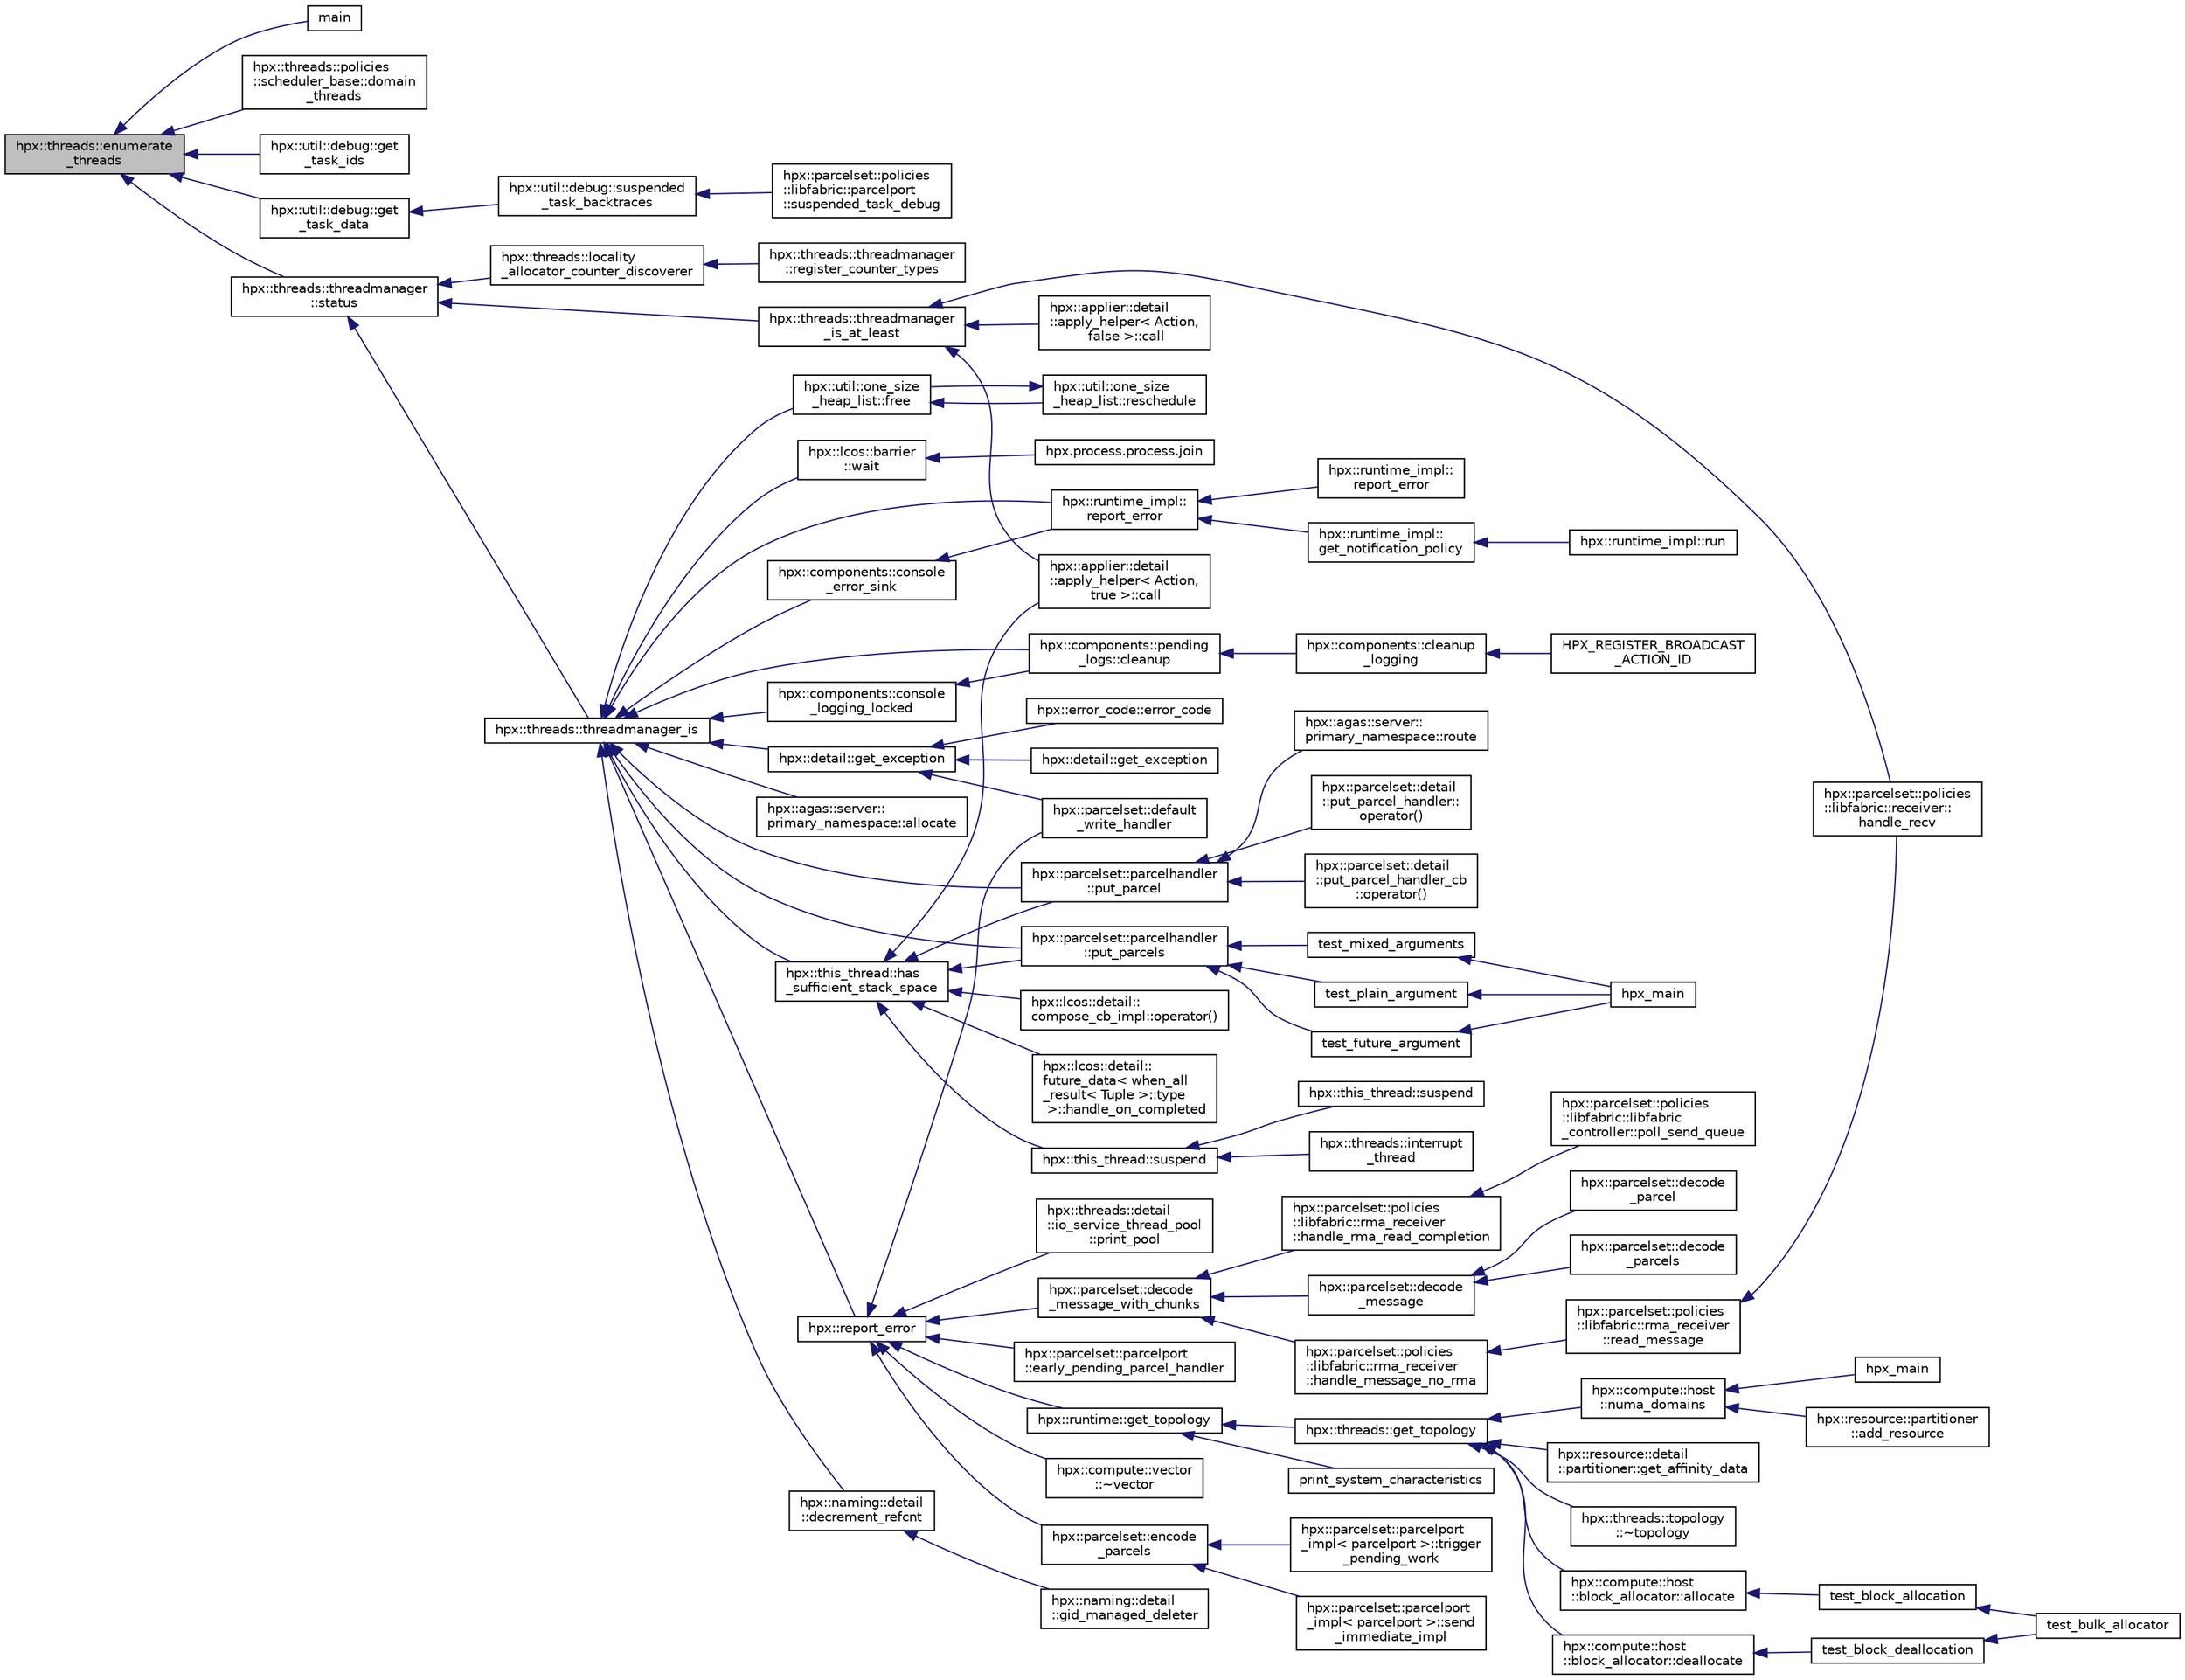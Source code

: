 digraph "hpx::threads::enumerate_threads"
{
  edge [fontname="Helvetica",fontsize="10",labelfontname="Helvetica",labelfontsize="10"];
  node [fontname="Helvetica",fontsize="10",shape=record];
  rankdir="LR";
  Node279 [label="hpx::threads::enumerate\l_threads",height=0.2,width=0.4,color="black", fillcolor="grey75", style="filled", fontcolor="black"];
  Node279 -> Node280 [dir="back",color="midnightblue",fontsize="10",style="solid",fontname="Helvetica"];
  Node280 [label="main",height=0.2,width=0.4,color="black", fillcolor="white", style="filled",URL="$d3/dd4/enumerate__threads_8cpp.html#ae66f6b31b5ad750f1fe042a706a4e3d4"];
  Node279 -> Node281 [dir="back",color="midnightblue",fontsize="10",style="solid",fontname="Helvetica"];
  Node281 [label="hpx::threads::policies\l::scheduler_base::domain\l_threads",height=0.2,width=0.4,color="black", fillcolor="white", style="filled",URL="$dd/d7e/structhpx_1_1threads_1_1policies_1_1scheduler__base.html#a55fe864c7b0c34c284a1a929f42d6ed9"];
  Node279 -> Node282 [dir="back",color="midnightblue",fontsize="10",style="solid",fontname="Helvetica"];
  Node282 [label="hpx::util::debug::get\l_task_ids",height=0.2,width=0.4,color="black", fillcolor="white", style="filled",URL="$d8/d1b/namespacehpx_1_1util_1_1debug.html#ae64d72cf9d8d55c1673d24985aeadfb1"];
  Node279 -> Node283 [dir="back",color="midnightblue",fontsize="10",style="solid",fontname="Helvetica"];
  Node283 [label="hpx::util::debug::get\l_task_data",height=0.2,width=0.4,color="black", fillcolor="white", style="filled",URL="$d8/d1b/namespacehpx_1_1util_1_1debug.html#a14bb5a266d9d0560e4f03eb5c409cae4"];
  Node283 -> Node284 [dir="back",color="midnightblue",fontsize="10",style="solid",fontname="Helvetica"];
  Node284 [label="hpx::util::debug::suspended\l_task_backtraces",height=0.2,width=0.4,color="black", fillcolor="white", style="filled",URL="$d8/d1b/namespacehpx_1_1util_1_1debug.html#ac039dac628105a97960f41d4eca8dbbd"];
  Node284 -> Node285 [dir="back",color="midnightblue",fontsize="10",style="solid",fontname="Helvetica"];
  Node285 [label="hpx::parcelset::policies\l::libfabric::parcelport\l::suspended_task_debug",height=0.2,width=0.4,color="black", fillcolor="white", style="filled",URL="$dc/d91/structhpx_1_1parcelset_1_1policies_1_1libfabric_1_1parcelport.html#ae113be4e22761d2ad825c8605f1fcd81",tooltip="for debugging "];
  Node279 -> Node286 [dir="back",color="midnightblue",fontsize="10",style="solid",fontname="Helvetica"];
  Node286 [label="hpx::threads::threadmanager\l::status",height=0.2,width=0.4,color="black", fillcolor="white", style="filled",URL="$d5/daa/classhpx_1_1threads_1_1threadmanager.html#ad356526186c9d3ebfd1677bea135141c",tooltip="Return whether the thread manager is still running This returns the \"minimal state\", i.e. the state of the least advanced thread pool. "];
  Node286 -> Node287 [dir="back",color="midnightblue",fontsize="10",style="solid",fontname="Helvetica"];
  Node287 [label="hpx::threads::threadmanager_is",height=0.2,width=0.4,color="black", fillcolor="white", style="filled",URL="$d7/d28/namespacehpx_1_1threads.html#a79ebd37a6bd090d20a14cc85df4b6f73"];
  Node287 -> Node288 [dir="back",color="midnightblue",fontsize="10",style="solid",fontname="Helvetica"];
  Node288 [label="hpx::lcos::barrier\l::wait",height=0.2,width=0.4,color="black", fillcolor="white", style="filled",URL="$d9/dab/classhpx_1_1lcos_1_1barrier.html#a1fcac5ce49dd1b9800affc8c8b84e4c9"];
  Node288 -> Node289 [dir="back",color="midnightblue",fontsize="10",style="solid",fontname="Helvetica"];
  Node289 [label="hpx.process.process.join",height=0.2,width=0.4,color="black", fillcolor="white", style="filled",URL="$d3/d41/classhpx_1_1process_1_1process.html#acc7ec4687f3bf5ae121ef7b494d991d8"];
  Node287 -> Node290 [dir="back",color="midnightblue",fontsize="10",style="solid",fontname="Helvetica"];
  Node290 [label="hpx::components::console\l_error_sink",height=0.2,width=0.4,color="black", fillcolor="white", style="filled",URL="$d5/d76/namespacehpx_1_1components.html#a8e8b3cd26fda321c86bca13be5b40383"];
  Node290 -> Node291 [dir="back",color="midnightblue",fontsize="10",style="solid",fontname="Helvetica"];
  Node291 [label="hpx::runtime_impl::\lreport_error",height=0.2,width=0.4,color="black", fillcolor="white", style="filled",URL="$dc/d80/classhpx_1_1runtime__impl.html#aabdaeb29966bd884e97f5fbca0ecae3d",tooltip="Report a non-recoverable error to the runtime system. "];
  Node291 -> Node292 [dir="back",color="midnightblue",fontsize="10",style="solid",fontname="Helvetica"];
  Node292 [label="hpx::runtime_impl::\lreport_error",height=0.2,width=0.4,color="black", fillcolor="white", style="filled",URL="$dc/d80/classhpx_1_1runtime__impl.html#a5183bfa1e494d6a1455d6c10300d202d",tooltip="Report a non-recoverable error to the runtime system. "];
  Node291 -> Node293 [dir="back",color="midnightblue",fontsize="10",style="solid",fontname="Helvetica"];
  Node293 [label="hpx::runtime_impl::\lget_notification_policy",height=0.2,width=0.4,color="black", fillcolor="white", style="filled",URL="$dc/d80/classhpx_1_1runtime__impl.html#aa9de8265198ceaf0e1e3f2ac1d78462e"];
  Node293 -> Node294 [dir="back",color="midnightblue",fontsize="10",style="solid",fontname="Helvetica"];
  Node294 [label="hpx::runtime_impl::run",height=0.2,width=0.4,color="black", fillcolor="white", style="filled",URL="$dc/d80/classhpx_1_1runtime__impl.html#af8458421582bcb47802b012932a68757",tooltip="Run the HPX runtime system, initially use the given number of (OS) threads in the thread-manager and ..."];
  Node287 -> Node295 [dir="back",color="midnightblue",fontsize="10",style="solid",fontname="Helvetica"];
  Node295 [label="hpx::components::console\l_logging_locked",height=0.2,width=0.4,color="black", fillcolor="white", style="filled",URL="$d5/d76/namespacehpx_1_1components.html#a4f4b3249253330bf1ac8f60917d1686f"];
  Node295 -> Node296 [dir="back",color="midnightblue",fontsize="10",style="solid",fontname="Helvetica"];
  Node296 [label="hpx::components::pending\l_logs::cleanup",height=0.2,width=0.4,color="black", fillcolor="white", style="filled",URL="$d2/d34/structhpx_1_1components_1_1pending__logs.html#aa4aa5238eb3f0ed85351897da5d42453"];
  Node296 -> Node297 [dir="back",color="midnightblue",fontsize="10",style="solid",fontname="Helvetica"];
  Node297 [label="hpx::components::cleanup\l_logging",height=0.2,width=0.4,color="black", fillcolor="white", style="filled",URL="$d5/d76/namespacehpx_1_1components.html#ac5d6aa2c2676512c45973181465756e4"];
  Node297 -> Node298 [dir="back",color="midnightblue",fontsize="10",style="solid",fontname="Helvetica"];
  Node298 [label="HPX_REGISTER_BROADCAST\l_ACTION_ID",height=0.2,width=0.4,color="black", fillcolor="white", style="filled",URL="$de/d5c/runtime__support__server_8cpp.html#a2c7fd60adfab122ae67b173ad73fc706"];
  Node287 -> Node296 [dir="back",color="midnightblue",fontsize="10",style="solid",fontname="Helvetica"];
  Node287 -> Node299 [dir="back",color="midnightblue",fontsize="10",style="solid",fontname="Helvetica"];
  Node299 [label="hpx::detail::get_exception",height=0.2,width=0.4,color="black", fillcolor="white", style="filled",URL="$d5/dbe/namespacehpx_1_1detail.html#a9bc870a59e82a707b66f801d11a31524"];
  Node299 -> Node300 [dir="back",color="midnightblue",fontsize="10",style="solid",fontname="Helvetica"];
  Node300 [label="hpx::error_code::error_code",height=0.2,width=0.4,color="black", fillcolor="white", style="filled",URL="$d0/ddf/classhpx_1_1error__code.html#a6c75f772a727844e82acc4bda0478be1"];
  Node299 -> Node301 [dir="back",color="midnightblue",fontsize="10",style="solid",fontname="Helvetica"];
  Node301 [label="hpx::parcelset::default\l_write_handler",height=0.2,width=0.4,color="black", fillcolor="white", style="filled",URL="$d4/d41/namespacehpx_1_1parcelset.html#afbd7ba917a0c0adcad43f9b8b0ef1dc2"];
  Node299 -> Node302 [dir="back",color="midnightblue",fontsize="10",style="solid",fontname="Helvetica"];
  Node302 [label="hpx::detail::get_exception",height=0.2,width=0.4,color="black", fillcolor="white", style="filled",URL="$d5/dbe/namespacehpx_1_1detail.html#ae1fcb86925dcb6c7699a858634407236"];
  Node287 -> Node303 [dir="back",color="midnightblue",fontsize="10",style="solid",fontname="Helvetica"];
  Node303 [label="hpx::naming::detail\l::decrement_refcnt",height=0.2,width=0.4,color="black", fillcolor="white", style="filled",URL="$d5/d18/namespacehpx_1_1naming_1_1detail.html#a63ddb380473bdb8a186686ffe718b6e2"];
  Node303 -> Node304 [dir="back",color="midnightblue",fontsize="10",style="solid",fontname="Helvetica"];
  Node304 [label="hpx::naming::detail\l::gid_managed_deleter",height=0.2,width=0.4,color="black", fillcolor="white", style="filled",URL="$d5/d18/namespacehpx_1_1naming_1_1detail.html#a4a5ba88a0340322e30f2d7b160a4568f"];
  Node287 -> Node305 [dir="back",color="midnightblue",fontsize="10",style="solid",fontname="Helvetica"];
  Node305 [label="hpx::util::one_size\l_heap_list::free",height=0.2,width=0.4,color="black", fillcolor="white", style="filled",URL="$dd/d40/classhpx_1_1util_1_1one__size__heap__list.html#a7b3caa304f907038a3d51ee27d674e8d"];
  Node305 -> Node306 [dir="back",color="midnightblue",fontsize="10",style="solid",fontname="Helvetica"];
  Node306 [label="hpx::util::one_size\l_heap_list::reschedule",height=0.2,width=0.4,color="black", fillcolor="white", style="filled",URL="$dd/d40/classhpx_1_1util_1_1one__size__heap__list.html#adb4c24b314dfba950b55a641bbbbd7b4"];
  Node306 -> Node305 [dir="back",color="midnightblue",fontsize="10",style="solid",fontname="Helvetica"];
  Node287 -> Node307 [dir="back",color="midnightblue",fontsize="10",style="solid",fontname="Helvetica"];
  Node307 [label="hpx::parcelset::parcelhandler\l::put_parcel",height=0.2,width=0.4,color="black", fillcolor="white", style="filled",URL="$d4/d2f/classhpx_1_1parcelset_1_1parcelhandler.html#ac47bfb07dba5c3273d36fabe0868d43b"];
  Node307 -> Node308 [dir="back",color="midnightblue",fontsize="10",style="solid",fontname="Helvetica"];
  Node308 [label="hpx::parcelset::detail\l::put_parcel_handler::\loperator()",height=0.2,width=0.4,color="black", fillcolor="white", style="filled",URL="$d6/d81/structhpx_1_1parcelset_1_1detail_1_1put__parcel__handler.html#a108c3182042dc70fac236ffefd75df24"];
  Node307 -> Node309 [dir="back",color="midnightblue",fontsize="10",style="solid",fontname="Helvetica"];
  Node309 [label="hpx::parcelset::detail\l::put_parcel_handler_cb\l::operator()",height=0.2,width=0.4,color="black", fillcolor="white", style="filled",URL="$d1/df2/structhpx_1_1parcelset_1_1detail_1_1put__parcel__handler__cb.html#a2748057527af1b9f5f5984703b59d8f8"];
  Node307 -> Node310 [dir="back",color="midnightblue",fontsize="10",style="solid",fontname="Helvetica"];
  Node310 [label="hpx::agas::server::\lprimary_namespace::route",height=0.2,width=0.4,color="black", fillcolor="white", style="filled",URL="$d7/d3a/structhpx_1_1agas_1_1server_1_1primary__namespace.html#a9037a1baa55fb13097a541bc365f2d0b"];
  Node287 -> Node311 [dir="back",color="midnightblue",fontsize="10",style="solid",fontname="Helvetica"];
  Node311 [label="hpx::parcelset::parcelhandler\l::put_parcels",height=0.2,width=0.4,color="black", fillcolor="white", style="filled",URL="$d4/d2f/classhpx_1_1parcelset_1_1parcelhandler.html#a32ef958ef057a82fe01c70df5da51c6a"];
  Node311 -> Node312 [dir="back",color="midnightblue",fontsize="10",style="solid",fontname="Helvetica"];
  Node312 [label="test_plain_argument",height=0.2,width=0.4,color="black", fillcolor="white", style="filled",URL="$df/d23/put__parcels_8cpp.html#a60e7e37daaa74f7106c7cf614d219a87"];
  Node312 -> Node313 [dir="back",color="midnightblue",fontsize="10",style="solid",fontname="Helvetica"];
  Node313 [label="hpx_main",height=0.2,width=0.4,color="black", fillcolor="white", style="filled",URL="$df/d23/put__parcels_8cpp.html#a4ca51ec94fa82421fc621b58eef7b01c"];
  Node311 -> Node314 [dir="back",color="midnightblue",fontsize="10",style="solid",fontname="Helvetica"];
  Node314 [label="test_future_argument",height=0.2,width=0.4,color="black", fillcolor="white", style="filled",URL="$df/d23/put__parcels_8cpp.html#aaffb237829db631d8aaaf45d07e1ad9b"];
  Node314 -> Node313 [dir="back",color="midnightblue",fontsize="10",style="solid",fontname="Helvetica"];
  Node311 -> Node315 [dir="back",color="midnightblue",fontsize="10",style="solid",fontname="Helvetica"];
  Node315 [label="test_mixed_arguments",height=0.2,width=0.4,color="black", fillcolor="white", style="filled",URL="$df/d23/put__parcels_8cpp.html#a24eb81d6a10219027bfd00fa26f0d382"];
  Node315 -> Node313 [dir="back",color="midnightblue",fontsize="10",style="solid",fontname="Helvetica"];
  Node287 -> Node316 [dir="back",color="midnightblue",fontsize="10",style="solid",fontname="Helvetica"];
  Node316 [label="hpx::agas::server::\lprimary_namespace::allocate",height=0.2,width=0.4,color="black", fillcolor="white", style="filled",URL="$d7/d3a/structhpx_1_1agas_1_1server_1_1primary__namespace.html#a87560fb730ac846b91fc7287dc4e247b"];
  Node287 -> Node317 [dir="back",color="midnightblue",fontsize="10",style="solid",fontname="Helvetica"];
  Node317 [label="hpx::report_error",height=0.2,width=0.4,color="black", fillcolor="white", style="filled",URL="$d8/d83/namespacehpx.html#ad3a47f9cb15f1800be181e4f249a0ede",tooltip="The function report_error reports the given exception to the console. "];
  Node317 -> Node318 [dir="back",color="midnightblue",fontsize="10",style="solid",fontname="Helvetica"];
  Node318 [label="hpx::parcelset::decode\l_message_with_chunks",height=0.2,width=0.4,color="black", fillcolor="white", style="filled",URL="$d4/d41/namespacehpx_1_1parcelset.html#abb7d99e0c8aaa983f0851d9c5d4e78bf"];
  Node318 -> Node319 [dir="back",color="midnightblue",fontsize="10",style="solid",fontname="Helvetica"];
  Node319 [label="hpx::parcelset::decode\l_message",height=0.2,width=0.4,color="black", fillcolor="white", style="filled",URL="$d4/d41/namespacehpx_1_1parcelset.html#ab5f27461c52dbbfeab29fe8a37986faa"];
  Node319 -> Node320 [dir="back",color="midnightblue",fontsize="10",style="solid",fontname="Helvetica"];
  Node320 [label="hpx::parcelset::decode\l_parcel",height=0.2,width=0.4,color="black", fillcolor="white", style="filled",URL="$d4/d41/namespacehpx_1_1parcelset.html#a0199ca3fa04e8fa08c9e6b9eec41ebb5"];
  Node319 -> Node321 [dir="back",color="midnightblue",fontsize="10",style="solid",fontname="Helvetica"];
  Node321 [label="hpx::parcelset::decode\l_parcels",height=0.2,width=0.4,color="black", fillcolor="white", style="filled",URL="$d4/d41/namespacehpx_1_1parcelset.html#aa7b4acdaa73e95824f4406d316551b51"];
  Node318 -> Node322 [dir="back",color="midnightblue",fontsize="10",style="solid",fontname="Helvetica"];
  Node322 [label="hpx::parcelset::policies\l::libfabric::rma_receiver\l::handle_message_no_rma",height=0.2,width=0.4,color="black", fillcolor="white", style="filled",URL="$d4/d56/structhpx_1_1parcelset_1_1policies_1_1libfabric_1_1rma__receiver.html#a9ee3082ad51ee63cf85049b8126580f0"];
  Node322 -> Node323 [dir="back",color="midnightblue",fontsize="10",style="solid",fontname="Helvetica"];
  Node323 [label="hpx::parcelset::policies\l::libfabric::rma_receiver\l::read_message",height=0.2,width=0.4,color="black", fillcolor="white", style="filled",URL="$d4/d56/structhpx_1_1parcelset_1_1policies_1_1libfabric_1_1rma__receiver.html#a687e3e9569a57b6bd48220ecd7ef2394"];
  Node323 -> Node324 [dir="back",color="midnightblue",fontsize="10",style="solid",fontname="Helvetica"];
  Node324 [label="hpx::parcelset::policies\l::libfabric::receiver::\lhandle_recv",height=0.2,width=0.4,color="black", fillcolor="white", style="filled",URL="$d9/df5/structhpx_1_1parcelset_1_1policies_1_1libfabric_1_1receiver.html#ae18eac5b1593bc79ba31cf828177d611"];
  Node318 -> Node325 [dir="back",color="midnightblue",fontsize="10",style="solid",fontname="Helvetica"];
  Node325 [label="hpx::parcelset::policies\l::libfabric::rma_receiver\l::handle_rma_read_completion",height=0.2,width=0.4,color="black", fillcolor="white", style="filled",URL="$d4/d56/structhpx_1_1parcelset_1_1policies_1_1libfabric_1_1rma__receiver.html#a77182bc65fb4dd0fc0737d87bec05a72"];
  Node325 -> Node326 [dir="back",color="midnightblue",fontsize="10",style="solid",fontname="Helvetica"];
  Node326 [label="hpx::parcelset::policies\l::libfabric::libfabric\l_controller::poll_send_queue",height=0.2,width=0.4,color="black", fillcolor="white", style="filled",URL="$db/d9f/classhpx_1_1parcelset_1_1policies_1_1libfabric_1_1libfabric__controller.html#afaa02e122be1ea6800a245af7b3a9cf8"];
  Node317 -> Node327 [dir="back",color="midnightblue",fontsize="10",style="solid",fontname="Helvetica"];
  Node327 [label="hpx::parcelset::encode\l_parcels",height=0.2,width=0.4,color="black", fillcolor="white", style="filled",URL="$d4/d41/namespacehpx_1_1parcelset.html#a85e1e1a4ee7e78d596f2cd32fa609cac"];
  Node327 -> Node328 [dir="back",color="midnightblue",fontsize="10",style="solid",fontname="Helvetica"];
  Node328 [label="hpx::parcelset::parcelport\l_impl\< parcelport \>::send\l_immediate_impl",height=0.2,width=0.4,color="black", fillcolor="white", style="filled",URL="$db/d0a/classhpx_1_1parcelset_1_1parcelport__impl.html#aa8e1c465a67665c83591d61d2d14a0b0"];
  Node327 -> Node329 [dir="back",color="midnightblue",fontsize="10",style="solid",fontname="Helvetica"];
  Node329 [label="hpx::parcelset::parcelport\l_impl\< parcelport \>::trigger\l_pending_work",height=0.2,width=0.4,color="black", fillcolor="white", style="filled",URL="$db/d0a/classhpx_1_1parcelset_1_1parcelport__impl.html#a590024331c0c701e3585be0cea1e6fd0"];
  Node317 -> Node330 [dir="back",color="midnightblue",fontsize="10",style="solid",fontname="Helvetica"];
  Node330 [label="hpx::threads::detail\l::io_service_thread_pool\l::print_pool",height=0.2,width=0.4,color="black", fillcolor="white", style="filled",URL="$d9/d4a/classhpx_1_1threads_1_1detail_1_1io__service__thread__pool.html#a78fe0f8daa3ec7c358600bfa3b7179ac"];
  Node317 -> Node301 [dir="back",color="midnightblue",fontsize="10",style="solid",fontname="Helvetica"];
  Node317 -> Node331 [dir="back",color="midnightblue",fontsize="10",style="solid",fontname="Helvetica"];
  Node331 [label="hpx::parcelset::parcelport\l::early_pending_parcel_handler",height=0.2,width=0.4,color="black", fillcolor="white", style="filled",URL="$d9/d67/classhpx_1_1parcelset_1_1parcelport.html#a4c3d31ba0e023b888975d93b409ab492"];
  Node317 -> Node332 [dir="back",color="midnightblue",fontsize="10",style="solid",fontname="Helvetica"];
  Node332 [label="hpx::runtime::get_topology",height=0.2,width=0.4,color="black", fillcolor="white", style="filled",URL="$d0/d7b/classhpx_1_1runtime.html#aa55a57060c6d0c1ea5ce4e6ef818526e"];
  Node332 -> Node333 [dir="back",color="midnightblue",fontsize="10",style="solid",fontname="Helvetica"];
  Node333 [label="print_system_characteristics",height=0.2,width=0.4,color="black", fillcolor="white", style="filled",URL="$d0/d07/system__characteristics_8hpp.html#ab89dcd3f8f12bd35634d3849f0e93d90"];
  Node332 -> Node334 [dir="back",color="midnightblue",fontsize="10",style="solid",fontname="Helvetica"];
  Node334 [label="hpx::threads::get_topology",height=0.2,width=0.4,color="black", fillcolor="white", style="filled",URL="$d7/d28/namespacehpx_1_1threads.html#a2d22148118979eb7cad63c6ae4cab1c7"];
  Node334 -> Node335 [dir="back",color="midnightblue",fontsize="10",style="solid",fontname="Helvetica"];
  Node335 [label="hpx::compute::host\l::block_allocator::allocate",height=0.2,width=0.4,color="black", fillcolor="white", style="filled",URL="$d2/de8/structhpx_1_1compute_1_1host_1_1block__allocator.html#a4e7e43af2aebdd6b603730bc1e5bdd7c"];
  Node335 -> Node336 [dir="back",color="midnightblue",fontsize="10",style="solid",fontname="Helvetica"];
  Node336 [label="test_block_allocation",height=0.2,width=0.4,color="black", fillcolor="white", style="filled",URL="$dc/d4a/block__allocator_8cpp.html#a7724967e3eafa4b9cfd8f80dad98af00"];
  Node336 -> Node337 [dir="back",color="midnightblue",fontsize="10",style="solid",fontname="Helvetica"];
  Node337 [label="test_bulk_allocator",height=0.2,width=0.4,color="black", fillcolor="white", style="filled",URL="$dc/d4a/block__allocator_8cpp.html#aad021fb470ac159eac4609ba96066d4d"];
  Node334 -> Node338 [dir="back",color="midnightblue",fontsize="10",style="solid",fontname="Helvetica"];
  Node338 [label="hpx::compute::host\l::block_allocator::deallocate",height=0.2,width=0.4,color="black", fillcolor="white", style="filled",URL="$d2/de8/structhpx_1_1compute_1_1host_1_1block__allocator.html#a58162ea233b9f35cbb076a0b449e2767"];
  Node338 -> Node339 [dir="back",color="midnightblue",fontsize="10",style="solid",fontname="Helvetica"];
  Node339 [label="test_block_deallocation",height=0.2,width=0.4,color="black", fillcolor="white", style="filled",URL="$dc/d4a/block__allocator_8cpp.html#aa27a8ee0dd50d1f98b2b0d39a3d93618"];
  Node339 -> Node337 [dir="back",color="midnightblue",fontsize="10",style="solid",fontname="Helvetica"];
  Node334 -> Node340 [dir="back",color="midnightblue",fontsize="10",style="solid",fontname="Helvetica"];
  Node340 [label="hpx::compute::host\l::numa_domains",height=0.2,width=0.4,color="black", fillcolor="white", style="filled",URL="$d4/da7/namespacehpx_1_1compute_1_1host.html#a148bd526927f3b5f85a108c890973588"];
  Node340 -> Node341 [dir="back",color="midnightblue",fontsize="10",style="solid",fontname="Helvetica"];
  Node341 [label="hpx::resource::partitioner\l::add_resource",height=0.2,width=0.4,color="black", fillcolor="white", style="filled",URL="$dc/d38/classhpx_1_1resource_1_1partitioner.html#ae994b2afde4fe9414c8e0b158615387b"];
  Node340 -> Node342 [dir="back",color="midnightblue",fontsize="10",style="solid",fontname="Helvetica"];
  Node342 [label="hpx_main",height=0.2,width=0.4,color="black", fillcolor="white", style="filled",URL="$da/d5f/stream_8cpp.html#a4ca51ec94fa82421fc621b58eef7b01c"];
  Node334 -> Node343 [dir="back",color="midnightblue",fontsize="10",style="solid",fontname="Helvetica"];
  Node343 [label="hpx::resource::detail\l::partitioner::get_affinity_data",height=0.2,width=0.4,color="black", fillcolor="white", style="filled",URL="$d0/dab/classhpx_1_1resource_1_1detail_1_1partitioner.html#a932efced0bbfee361094b8552334d931"];
  Node334 -> Node344 [dir="back",color="midnightblue",fontsize="10",style="solid",fontname="Helvetica"];
  Node344 [label="hpx::threads::topology\l::~topology",height=0.2,width=0.4,color="black", fillcolor="white", style="filled",URL="$d5/daf/structhpx_1_1threads_1_1topology.html#a67c5a4444b8889b1de56aa7a17459734"];
  Node317 -> Node345 [dir="back",color="midnightblue",fontsize="10",style="solid",fontname="Helvetica"];
  Node345 [label="hpx::compute::vector\l::~vector",height=0.2,width=0.4,color="black", fillcolor="white", style="filled",URL="$d3/d81/classhpx_1_1compute_1_1vector.html#a41a36d1562bc3b393601a0fa1daddebc"];
  Node287 -> Node291 [dir="back",color="midnightblue",fontsize="10",style="solid",fontname="Helvetica"];
  Node287 -> Node346 [dir="back",color="midnightblue",fontsize="10",style="solid",fontname="Helvetica"];
  Node346 [label="hpx::this_thread::has\l_sufficient_stack_space",height=0.2,width=0.4,color="black", fillcolor="white", style="filled",URL="$d9/d52/namespacehpx_1_1this__thread.html#a84fe264361690c8b1a88964b8ebd4427"];
  Node346 -> Node347 [dir="back",color="midnightblue",fontsize="10",style="solid",fontname="Helvetica"];
  Node347 [label="hpx::applier::detail\l::apply_helper\< Action,\l true \>::call",height=0.2,width=0.4,color="black", fillcolor="white", style="filled",URL="$d6/d73/structhpx_1_1applier_1_1detail_1_1apply__helper_3_01_action_00_01true_01_4.html#a7b6ec770dd1e402409ed236a6dd58c4a"];
  Node346 -> Node348 [dir="back",color="midnightblue",fontsize="10",style="solid",fontname="Helvetica"];
  Node348 [label="hpx::lcos::detail::\lcompose_cb_impl::operator()",height=0.2,width=0.4,color="black", fillcolor="white", style="filled",URL="$d5/d49/structhpx_1_1lcos_1_1detail_1_1compose__cb__impl.html#a38b9993288d614ec534e157910f9e44b"];
  Node346 -> Node349 [dir="back",color="midnightblue",fontsize="10",style="solid",fontname="Helvetica"];
  Node349 [label="hpx::lcos::detail::\lfuture_data\< when_all\l_result\< Tuple \>::type\l \>::handle_on_completed",height=0.2,width=0.4,color="black", fillcolor="white", style="filled",URL="$d9/dfd/structhpx_1_1lcos_1_1detail_1_1future__data.html#a61ebb8bee6419e6c3d591b1b88e50641"];
  Node346 -> Node307 [dir="back",color="midnightblue",fontsize="10",style="solid",fontname="Helvetica"];
  Node346 -> Node311 [dir="back",color="midnightblue",fontsize="10",style="solid",fontname="Helvetica"];
  Node346 -> Node350 [dir="back",color="midnightblue",fontsize="10",style="solid",fontname="Helvetica"];
  Node350 [label="hpx::this_thread::suspend",height=0.2,width=0.4,color="black", fillcolor="white", style="filled",URL="$d9/d52/namespacehpx_1_1this__thread.html#a15c12bd6b0b99c9a65e1a3669492805d"];
  Node350 -> Node351 [dir="back",color="midnightblue",fontsize="10",style="solid",fontname="Helvetica"];
  Node351 [label="hpx::threads::interrupt\l_thread",height=0.2,width=0.4,color="black", fillcolor="white", style="filled",URL="$d7/d28/namespacehpx_1_1threads.html#ae3f683ad072d61249bf20c67134d604c"];
  Node350 -> Node352 [dir="back",color="midnightblue",fontsize="10",style="solid",fontname="Helvetica"];
  Node352 [label="hpx::this_thread::suspend",height=0.2,width=0.4,color="black", fillcolor="white", style="filled",URL="$d9/d52/namespacehpx_1_1this__thread.html#a13faad4167a300676b16c76733aac1df"];
  Node286 -> Node353 [dir="back",color="midnightblue",fontsize="10",style="solid",fontname="Helvetica"];
  Node353 [label="hpx::threads::threadmanager\l_is_at_least",height=0.2,width=0.4,color="black", fillcolor="white", style="filled",URL="$d7/d28/namespacehpx_1_1threads.html#a031c3fabaed88facc2f1a52c7c2d546d"];
  Node353 -> Node354 [dir="back",color="midnightblue",fontsize="10",style="solid",fontname="Helvetica"];
  Node354 [label="hpx::applier::detail\l::apply_helper\< Action,\l false \>::call",height=0.2,width=0.4,color="black", fillcolor="white", style="filled",URL="$de/d9b/structhpx_1_1applier_1_1detail_1_1apply__helper_3_01_action_00_01false_01_4.html#a567fbb92986df0974d5b30ca9a002130"];
  Node353 -> Node347 [dir="back",color="midnightblue",fontsize="10",style="solid",fontname="Helvetica"];
  Node353 -> Node324 [dir="back",color="midnightblue",fontsize="10",style="solid",fontname="Helvetica"];
  Node286 -> Node355 [dir="back",color="midnightblue",fontsize="10",style="solid",fontname="Helvetica"];
  Node355 [label="hpx::threads::locality\l_allocator_counter_discoverer",height=0.2,width=0.4,color="black", fillcolor="white", style="filled",URL="$d7/d28/namespacehpx_1_1threads.html#ad711b6ceea3739148833bd939697d80d"];
  Node355 -> Node356 [dir="back",color="midnightblue",fontsize="10",style="solid",fontname="Helvetica"];
  Node356 [label="hpx::threads::threadmanager\l::register_counter_types",height=0.2,width=0.4,color="black", fillcolor="white", style="filled",URL="$d5/daa/classhpx_1_1threads_1_1threadmanager.html#a0bb9d826f78e997839ea79717a4fa26f"];
}
